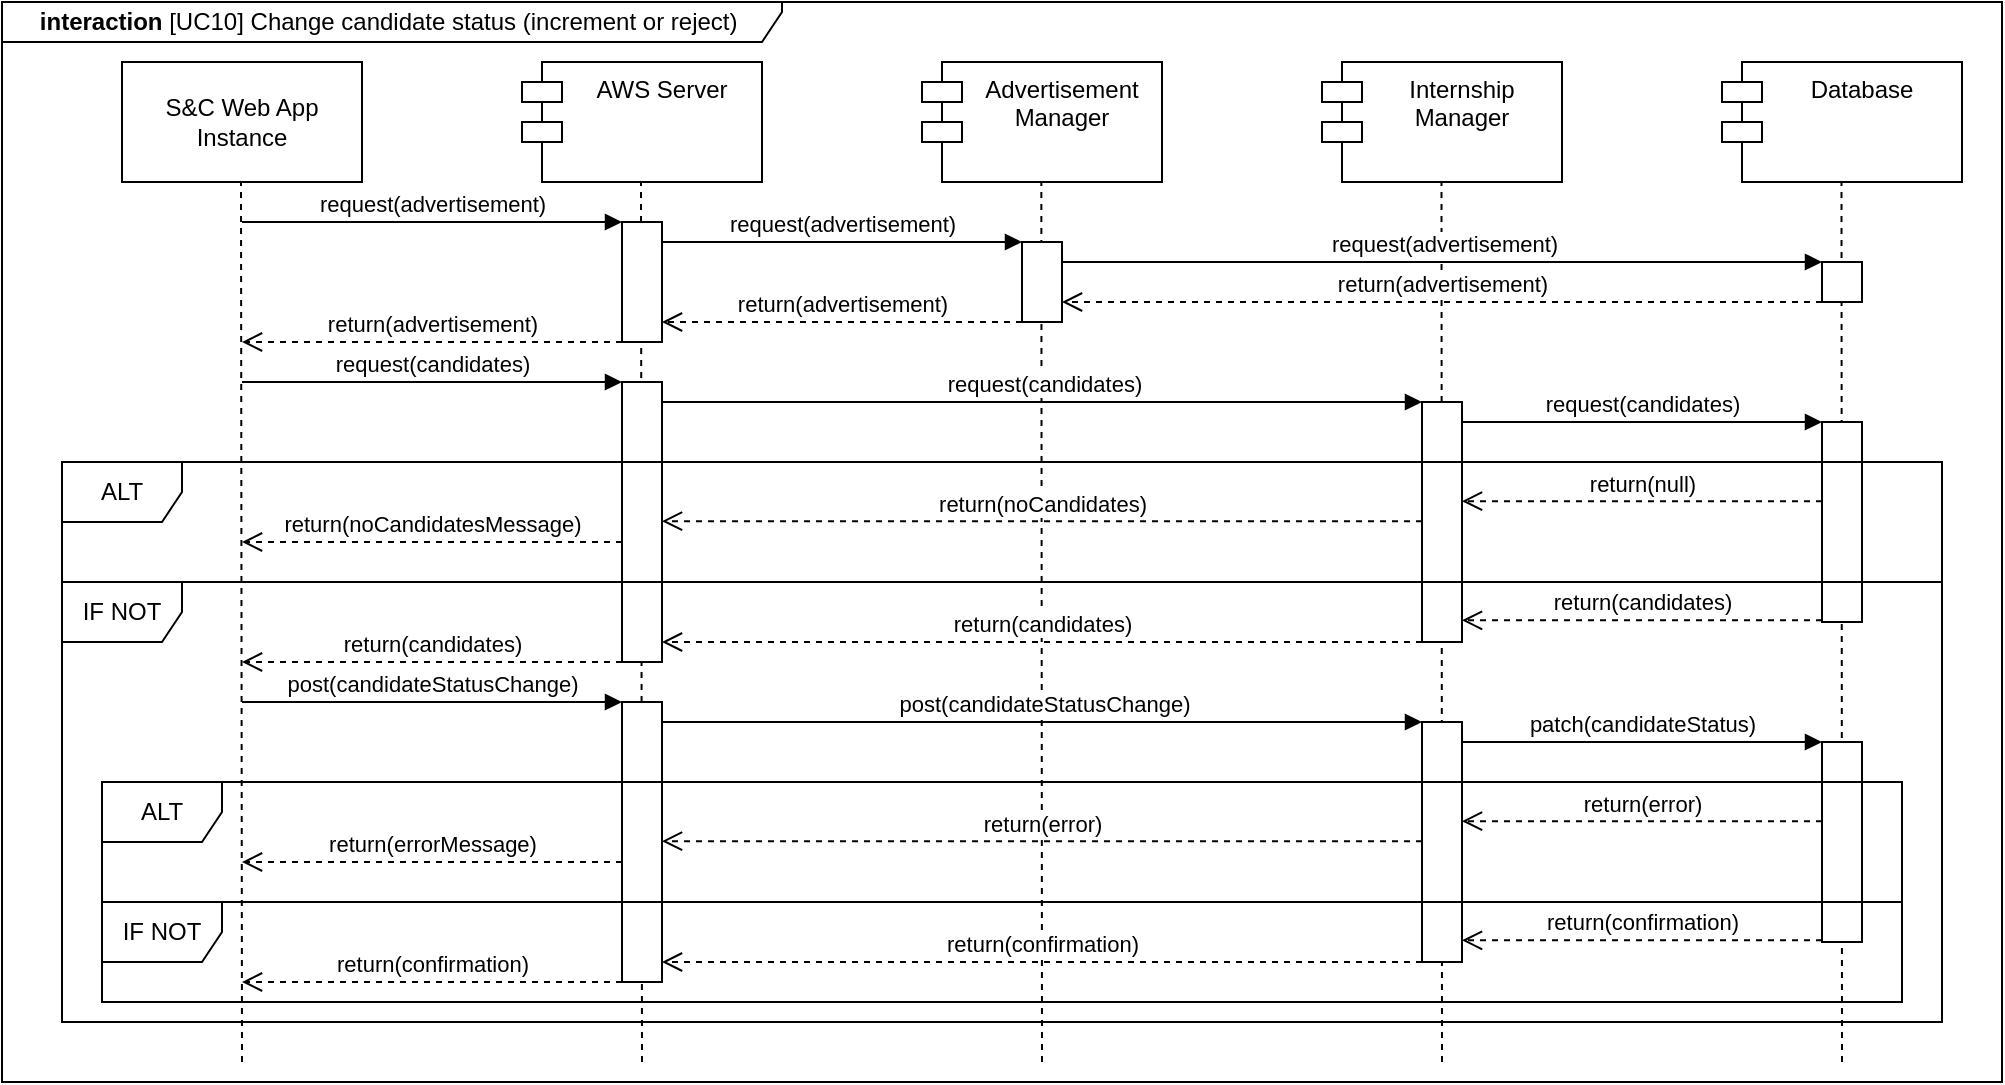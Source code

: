 <mxfile version="26.0.4">
  <diagram name="Page-1" id="y0vTa9De9oEKycRS4eAW">
    <mxGraphModel dx="1103" dy="696" grid="1" gridSize="10" guides="1" tooltips="1" connect="1" arrows="1" fold="1" page="1" pageScale="1" pageWidth="850" pageHeight="1100" math="0" shadow="0">
      <root>
        <mxCell id="0" />
        <mxCell id="1" parent="0" />
        <mxCell id="R_dcTgySiJL1P9pG5Nos-1" value="S&amp;amp;C Web App Instance" style="rounded=0;whiteSpace=wrap;html=1;" parent="1" vertex="1">
          <mxGeometry x="120" y="40" width="120" height="60" as="geometry" />
        </mxCell>
        <mxCell id="R_dcTgySiJL1P9pG5Nos-2" value="AWS Server&lt;div&gt;&lt;br&gt;&lt;/div&gt;" style="shape=module;align=left;spacingLeft=20;align=center;verticalAlign=top;whiteSpace=wrap;html=1;" parent="1" vertex="1">
          <mxGeometry x="320" y="40" width="120" height="60" as="geometry" />
        </mxCell>
        <mxCell id="R_dcTgySiJL1P9pG5Nos-4" value="Internship Manager" style="shape=module;align=left;spacingLeft=20;align=center;verticalAlign=top;whiteSpace=wrap;html=1;" parent="1" vertex="1">
          <mxGeometry x="720" y="40" width="120" height="60" as="geometry" />
        </mxCell>
        <mxCell id="R_dcTgySiJL1P9pG5Nos-6" value="" style="endArrow=none;dashed=1;html=1;rounded=0;" parent="1" edge="1">
          <mxGeometry width="50" height="50" relative="1" as="geometry">
            <mxPoint x="180" y="540" as="sourcePoint" />
            <mxPoint x="179.5" y="100" as="targetPoint" />
          </mxGeometry>
        </mxCell>
        <mxCell id="R_dcTgySiJL1P9pG5Nos-7" value="" style="endArrow=none;dashed=1;html=1;rounded=0;" parent="1" edge="1">
          <mxGeometry width="50" height="50" relative="1" as="geometry">
            <mxPoint x="380" y="540" as="sourcePoint" />
            <mxPoint x="379.5" y="100" as="targetPoint" />
          </mxGeometry>
        </mxCell>
        <mxCell id="R_dcTgySiJL1P9pG5Nos-9" value="" style="endArrow=none;dashed=1;html=1;rounded=0;" parent="1" edge="1">
          <mxGeometry width="50" height="50" relative="1" as="geometry">
            <mxPoint x="780" y="540" as="sourcePoint" />
            <mxPoint x="779.75" y="100" as="targetPoint" />
          </mxGeometry>
        </mxCell>
        <mxCell id="R_dcTgySiJL1P9pG5Nos-17" value="" style="rounded=0;whiteSpace=wrap;html=1;rotation=0;" parent="1" vertex="1">
          <mxGeometry x="370" y="120" width="20" height="60" as="geometry" />
        </mxCell>
        <mxCell id="R_dcTgySiJL1P9pG5Nos-20" value="request(advertisement)" style="html=1;verticalAlign=bottom;endArrow=block;curved=0;rounded=0;" parent="1" edge="1">
          <mxGeometry x="0.002" width="80" relative="1" as="geometry">
            <mxPoint x="180" y="120" as="sourcePoint" />
            <mxPoint x="370" y="120" as="targetPoint" />
            <mxPoint as="offset" />
          </mxGeometry>
        </mxCell>
        <mxCell id="yOJc_dGgryi1LDqPYUcy-15" value="Advertisement Manager" style="shape=module;align=left;spacingLeft=20;align=center;verticalAlign=top;whiteSpace=wrap;html=1;" vertex="1" parent="1">
          <mxGeometry x="520" y="40" width="120" height="60" as="geometry" />
        </mxCell>
        <mxCell id="yOJc_dGgryi1LDqPYUcy-16" value="Database" style="shape=module;align=left;spacingLeft=20;align=center;verticalAlign=top;whiteSpace=wrap;html=1;" vertex="1" parent="1">
          <mxGeometry x="920" y="40" width="120" height="60" as="geometry" />
        </mxCell>
        <mxCell id="yOJc_dGgryi1LDqPYUcy-17" value="" style="endArrow=none;dashed=1;html=1;rounded=0;" edge="1" parent="1">
          <mxGeometry width="50" height="50" relative="1" as="geometry">
            <mxPoint x="580" y="540" as="sourcePoint" />
            <mxPoint x="579.67" y="100" as="targetPoint" />
          </mxGeometry>
        </mxCell>
        <mxCell id="yOJc_dGgryi1LDqPYUcy-18" value="" style="endArrow=none;dashed=1;html=1;rounded=0;" edge="1" parent="1">
          <mxGeometry width="50" height="50" relative="1" as="geometry">
            <mxPoint x="980" y="540" as="sourcePoint" />
            <mxPoint x="979.75" y="100" as="targetPoint" />
          </mxGeometry>
        </mxCell>
        <mxCell id="yOJc_dGgryi1LDqPYUcy-57" value="request(advertisement)" style="html=1;verticalAlign=bottom;endArrow=block;curved=0;rounded=0;" edge="1" parent="1">
          <mxGeometry x="0.002" width="80" relative="1" as="geometry">
            <mxPoint x="390" y="130" as="sourcePoint" />
            <mxPoint x="570" y="130" as="targetPoint" />
            <mxPoint as="offset" />
          </mxGeometry>
        </mxCell>
        <mxCell id="yOJc_dGgryi1LDqPYUcy-129" value="" style="rounded=0;whiteSpace=wrap;html=1;rotation=0;" vertex="1" parent="1">
          <mxGeometry x="570" y="130" width="20" height="40" as="geometry" />
        </mxCell>
        <mxCell id="yOJc_dGgryi1LDqPYUcy-130" value="" style="rounded=0;whiteSpace=wrap;html=1;rotation=0;" vertex="1" parent="1">
          <mxGeometry x="970" y="140" width="20" height="20" as="geometry" />
        </mxCell>
        <mxCell id="yOJc_dGgryi1LDqPYUcy-131" value="request(advertisement)" style="html=1;verticalAlign=bottom;endArrow=block;curved=0;rounded=0;" edge="1" parent="1">
          <mxGeometry x="0.002" width="80" relative="1" as="geometry">
            <mxPoint x="590" y="140" as="sourcePoint" />
            <mxPoint x="970" y="140" as="targetPoint" />
            <mxPoint as="offset" />
          </mxGeometry>
        </mxCell>
        <mxCell id="yOJc_dGgryi1LDqPYUcy-132" value="return(advertisement)" style="html=1;verticalAlign=bottom;endArrow=open;dashed=1;endSize=8;curved=0;rounded=0;" edge="1" parent="1">
          <mxGeometry relative="1" as="geometry">
            <mxPoint x="970" y="160" as="sourcePoint" />
            <mxPoint x="590" y="160" as="targetPoint" />
          </mxGeometry>
        </mxCell>
        <mxCell id="yOJc_dGgryi1LDqPYUcy-133" value="return(advertisement)" style="html=1;verticalAlign=bottom;endArrow=open;dashed=1;endSize=8;curved=0;rounded=0;" edge="1" parent="1">
          <mxGeometry relative="1" as="geometry">
            <mxPoint x="570" y="170" as="sourcePoint" />
            <mxPoint x="390" y="170" as="targetPoint" />
          </mxGeometry>
        </mxCell>
        <mxCell id="yOJc_dGgryi1LDqPYUcy-134" value="return(advertisement)" style="html=1;verticalAlign=bottom;endArrow=open;dashed=1;endSize=8;curved=0;rounded=0;" edge="1" parent="1">
          <mxGeometry relative="1" as="geometry">
            <mxPoint x="370" y="180" as="sourcePoint" />
            <mxPoint x="180" y="180" as="targetPoint" />
          </mxGeometry>
        </mxCell>
        <mxCell id="yOJc_dGgryi1LDqPYUcy-137" value="" style="rounded=0;whiteSpace=wrap;html=1;rotation=0;" vertex="1" parent="1">
          <mxGeometry x="370" y="200" width="20" height="140" as="geometry" />
        </mxCell>
        <mxCell id="yOJc_dGgryi1LDqPYUcy-138" value="request(candidates)" style="html=1;verticalAlign=bottom;endArrow=block;curved=0;rounded=0;" edge="1" parent="1">
          <mxGeometry x="0.002" width="80" relative="1" as="geometry">
            <mxPoint x="180" y="200" as="sourcePoint" />
            <mxPoint x="370" y="200" as="targetPoint" />
            <mxPoint as="offset" />
          </mxGeometry>
        </mxCell>
        <mxCell id="yOJc_dGgryi1LDqPYUcy-139" value="request(candidates)" style="html=1;verticalAlign=bottom;endArrow=block;curved=0;rounded=0;" edge="1" parent="1">
          <mxGeometry x="0.002" width="80" relative="1" as="geometry">
            <mxPoint x="390" y="210" as="sourcePoint" />
            <mxPoint x="770" y="210" as="targetPoint" />
            <mxPoint as="offset" />
          </mxGeometry>
        </mxCell>
        <mxCell id="yOJc_dGgryi1LDqPYUcy-140" value="" style="rounded=0;whiteSpace=wrap;html=1;rotation=0;" vertex="1" parent="1">
          <mxGeometry x="770" y="210" width="20" height="120" as="geometry" />
        </mxCell>
        <mxCell id="yOJc_dGgryi1LDqPYUcy-141" value="" style="rounded=0;whiteSpace=wrap;html=1;rotation=0;" vertex="1" parent="1">
          <mxGeometry x="970" y="220" width="20" height="100" as="geometry" />
        </mxCell>
        <mxCell id="yOJc_dGgryi1LDqPYUcy-142" value="request(candidates)" style="html=1;verticalAlign=bottom;endArrow=block;curved=0;rounded=0;" edge="1" parent="1">
          <mxGeometry x="0.002" width="80" relative="1" as="geometry">
            <mxPoint x="790" y="220" as="sourcePoint" />
            <mxPoint x="970" y="220" as="targetPoint" />
            <mxPoint as="offset" />
          </mxGeometry>
        </mxCell>
        <mxCell id="yOJc_dGgryi1LDqPYUcy-143" value="return(null)" style="html=1;verticalAlign=bottom;endArrow=open;dashed=1;endSize=8;curved=0;rounded=0;" edge="1" parent="1">
          <mxGeometry relative="1" as="geometry">
            <mxPoint x="970" y="259.58" as="sourcePoint" />
            <mxPoint x="790" y="259.58" as="targetPoint" />
          </mxGeometry>
        </mxCell>
        <mxCell id="yOJc_dGgryi1LDqPYUcy-144" value="return(noCandidates)" style="html=1;verticalAlign=bottom;endArrow=open;dashed=1;endSize=8;curved=0;rounded=0;" edge="1" parent="1">
          <mxGeometry relative="1" as="geometry">
            <mxPoint x="770" y="269.58" as="sourcePoint" />
            <mxPoint x="390" y="269.58" as="targetPoint" />
          </mxGeometry>
        </mxCell>
        <mxCell id="yOJc_dGgryi1LDqPYUcy-145" value="return(noCandidatesMessage)" style="html=1;verticalAlign=bottom;endArrow=open;dashed=1;endSize=8;curved=0;rounded=0;" edge="1" parent="1">
          <mxGeometry relative="1" as="geometry">
            <mxPoint x="370" y="280" as="sourcePoint" />
            <mxPoint x="180" y="280" as="targetPoint" />
          </mxGeometry>
        </mxCell>
        <mxCell id="yOJc_dGgryi1LDqPYUcy-146" value="return(candidates)" style="html=1;verticalAlign=bottom;endArrow=open;dashed=1;endSize=8;curved=0;rounded=0;" edge="1" parent="1">
          <mxGeometry relative="1" as="geometry">
            <mxPoint x="970" y="319.17" as="sourcePoint" />
            <mxPoint x="790" y="319.17" as="targetPoint" />
          </mxGeometry>
        </mxCell>
        <mxCell id="yOJc_dGgryi1LDqPYUcy-147" value="return(candidates)" style="html=1;verticalAlign=bottom;endArrow=open;dashed=1;endSize=8;curved=0;rounded=0;" edge="1" parent="1">
          <mxGeometry relative="1" as="geometry">
            <mxPoint x="770" y="330" as="sourcePoint" />
            <mxPoint x="390" y="330" as="targetPoint" />
          </mxGeometry>
        </mxCell>
        <mxCell id="yOJc_dGgryi1LDqPYUcy-148" value="return(candidates)" style="html=1;verticalAlign=bottom;endArrow=open;dashed=1;endSize=8;curved=0;rounded=0;" edge="1" parent="1">
          <mxGeometry relative="1" as="geometry">
            <mxPoint x="370" y="340.0" as="sourcePoint" />
            <mxPoint x="180" y="340.0" as="targetPoint" />
          </mxGeometry>
        </mxCell>
        <mxCell id="yOJc_dGgryi1LDqPYUcy-149" value="ALT" style="shape=umlFrame;whiteSpace=wrap;html=1;pointerEvents=0;" vertex="1" parent="1">
          <mxGeometry x="90" y="240" width="940" height="60" as="geometry" />
        </mxCell>
        <mxCell id="yOJc_dGgryi1LDqPYUcy-150" value="" style="rounded=0;whiteSpace=wrap;html=1;rotation=0;" vertex="1" parent="1">
          <mxGeometry x="370" y="360" width="20" height="140" as="geometry" />
        </mxCell>
        <mxCell id="yOJc_dGgryi1LDqPYUcy-151" value="post(candidateStatusChange)" style="html=1;verticalAlign=bottom;endArrow=block;curved=0;rounded=0;" edge="1" parent="1">
          <mxGeometry x="0.002" width="80" relative="1" as="geometry">
            <mxPoint x="180" y="360" as="sourcePoint" />
            <mxPoint x="370" y="360" as="targetPoint" />
            <mxPoint as="offset" />
          </mxGeometry>
        </mxCell>
        <mxCell id="yOJc_dGgryi1LDqPYUcy-152" value="post(candidateStatusChange)" style="html=1;verticalAlign=bottom;endArrow=block;curved=0;rounded=0;" edge="1" parent="1">
          <mxGeometry x="0.002" width="80" relative="1" as="geometry">
            <mxPoint x="390" y="370" as="sourcePoint" />
            <mxPoint x="770" y="370" as="targetPoint" />
            <mxPoint as="offset" />
          </mxGeometry>
        </mxCell>
        <mxCell id="yOJc_dGgryi1LDqPYUcy-153" value="" style="rounded=0;whiteSpace=wrap;html=1;rotation=0;" vertex="1" parent="1">
          <mxGeometry x="770" y="370" width="20" height="120" as="geometry" />
        </mxCell>
        <mxCell id="yOJc_dGgryi1LDqPYUcy-154" value="" style="rounded=0;whiteSpace=wrap;html=1;rotation=0;" vertex="1" parent="1">
          <mxGeometry x="970" y="380" width="20" height="100" as="geometry" />
        </mxCell>
        <mxCell id="yOJc_dGgryi1LDqPYUcy-155" value="patch(candidateStatus)" style="html=1;verticalAlign=bottom;endArrow=block;curved=0;rounded=0;" edge="1" parent="1">
          <mxGeometry x="0.002" width="80" relative="1" as="geometry">
            <mxPoint x="790" y="380" as="sourcePoint" />
            <mxPoint x="970" y="380" as="targetPoint" />
            <mxPoint as="offset" />
          </mxGeometry>
        </mxCell>
        <mxCell id="yOJc_dGgryi1LDqPYUcy-156" value="return(error)" style="html=1;verticalAlign=bottom;endArrow=open;dashed=1;endSize=8;curved=0;rounded=0;" edge="1" parent="1">
          <mxGeometry relative="1" as="geometry">
            <mxPoint x="970" y="419.58" as="sourcePoint" />
            <mxPoint x="790" y="419.58" as="targetPoint" />
          </mxGeometry>
        </mxCell>
        <mxCell id="yOJc_dGgryi1LDqPYUcy-157" value="return(error)" style="html=1;verticalAlign=bottom;endArrow=open;dashed=1;endSize=8;curved=0;rounded=0;" edge="1" parent="1">
          <mxGeometry relative="1" as="geometry">
            <mxPoint x="770" y="429.58" as="sourcePoint" />
            <mxPoint x="390" y="429.58" as="targetPoint" />
          </mxGeometry>
        </mxCell>
        <mxCell id="yOJc_dGgryi1LDqPYUcy-158" value="return(errorMessage)" style="html=1;verticalAlign=bottom;endArrow=open;dashed=1;endSize=8;curved=0;rounded=0;" edge="1" parent="1">
          <mxGeometry relative="1" as="geometry">
            <mxPoint x="370" y="440" as="sourcePoint" />
            <mxPoint x="180" y="440" as="targetPoint" />
          </mxGeometry>
        </mxCell>
        <mxCell id="yOJc_dGgryi1LDqPYUcy-159" value="return(confirmation)" style="html=1;verticalAlign=bottom;endArrow=open;dashed=1;endSize=8;curved=0;rounded=0;" edge="1" parent="1">
          <mxGeometry relative="1" as="geometry">
            <mxPoint x="970" y="479.17" as="sourcePoint" />
            <mxPoint x="790" y="479.17" as="targetPoint" />
          </mxGeometry>
        </mxCell>
        <mxCell id="yOJc_dGgryi1LDqPYUcy-160" value="return(confirmation)" style="html=1;verticalAlign=bottom;endArrow=open;dashed=1;endSize=8;curved=0;rounded=0;" edge="1" parent="1">
          <mxGeometry relative="1" as="geometry">
            <mxPoint x="770" y="490" as="sourcePoint" />
            <mxPoint x="390" y="490" as="targetPoint" />
          </mxGeometry>
        </mxCell>
        <mxCell id="yOJc_dGgryi1LDqPYUcy-161" value="return(confirmation)" style="html=1;verticalAlign=bottom;endArrow=open;dashed=1;endSize=8;curved=0;rounded=0;" edge="1" parent="1">
          <mxGeometry relative="1" as="geometry">
            <mxPoint x="370" y="500.0" as="sourcePoint" />
            <mxPoint x="180" y="500.0" as="targetPoint" />
          </mxGeometry>
        </mxCell>
        <mxCell id="yOJc_dGgryi1LDqPYUcy-162" value="ALT" style="shape=umlFrame;whiteSpace=wrap;html=1;pointerEvents=0;" vertex="1" parent="1">
          <mxGeometry x="110" y="400" width="900" height="60" as="geometry" />
        </mxCell>
        <mxCell id="yOJc_dGgryi1LDqPYUcy-163" value="IF NOT" style="shape=umlFrame;whiteSpace=wrap;html=1;pointerEvents=0;" vertex="1" parent="1">
          <mxGeometry x="90" y="300" width="940" height="220" as="geometry" />
        </mxCell>
        <mxCell id="yOJc_dGgryi1LDqPYUcy-164" value="IF NOT" style="shape=umlFrame;whiteSpace=wrap;html=1;pointerEvents=0;" vertex="1" parent="1">
          <mxGeometry x="110" y="460" width="900" height="50" as="geometry" />
        </mxCell>
        <mxCell id="yOJc_dGgryi1LDqPYUcy-165" value="&lt;b&gt;interaction&amp;nbsp;&lt;/b&gt;[UC10] Change candidate status (increment or reject)&amp;nbsp;" style="shape=umlFrame;whiteSpace=wrap;html=1;pointerEvents=0;width=390;height=20;" vertex="1" parent="1">
          <mxGeometry x="60" y="10" width="1000" height="540" as="geometry" />
        </mxCell>
      </root>
    </mxGraphModel>
  </diagram>
</mxfile>
